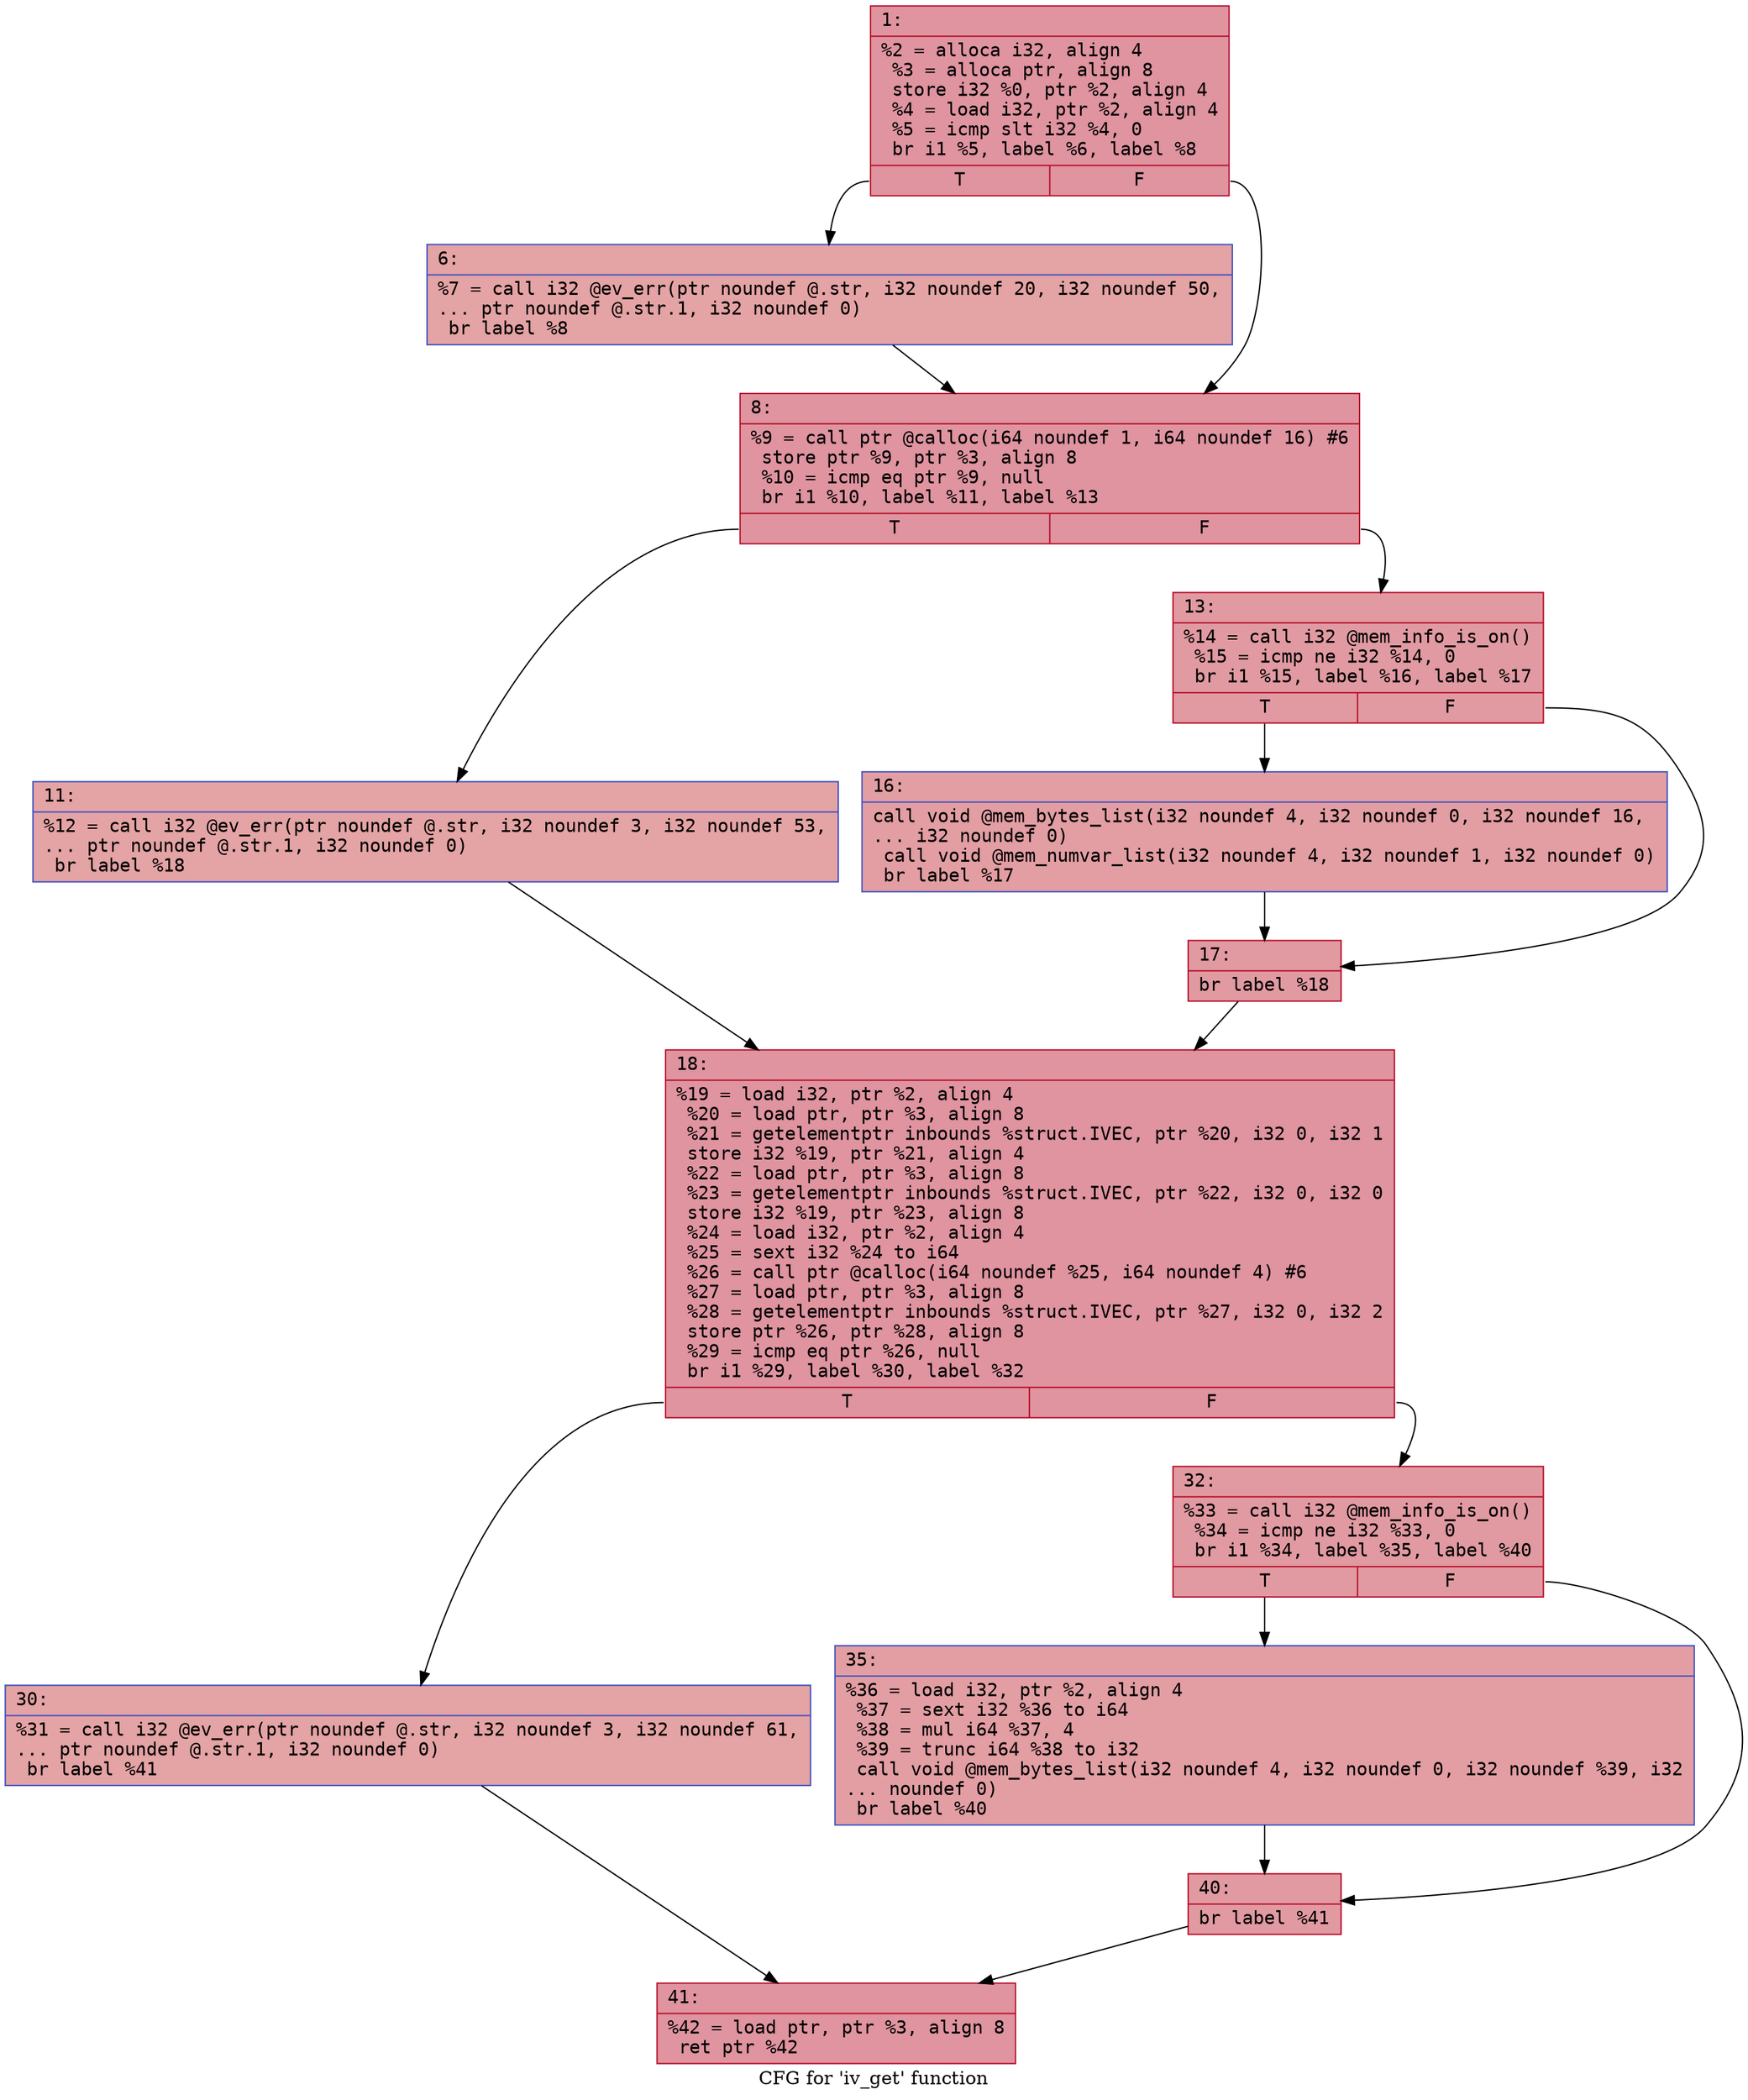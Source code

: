 digraph "CFG for 'iv_get' function" {
	label="CFG for 'iv_get' function";

	Node0x6000037f6080 [shape=record,color="#b70d28ff", style=filled, fillcolor="#b70d2870" fontname="Courier",label="{1:\l|  %2 = alloca i32, align 4\l  %3 = alloca ptr, align 8\l  store i32 %0, ptr %2, align 4\l  %4 = load i32, ptr %2, align 4\l  %5 = icmp slt i32 %4, 0\l  br i1 %5, label %6, label %8\l|{<s0>T|<s1>F}}"];
	Node0x6000037f6080:s0 -> Node0x6000037f60d0[tooltip="1 -> 6\nProbability 37.50%" ];
	Node0x6000037f6080:s1 -> Node0x6000037f6120[tooltip="1 -> 8\nProbability 62.50%" ];
	Node0x6000037f60d0 [shape=record,color="#3d50c3ff", style=filled, fillcolor="#c32e3170" fontname="Courier",label="{6:\l|  %7 = call i32 @ev_err(ptr noundef @.str, i32 noundef 20, i32 noundef 50,\l... ptr noundef @.str.1, i32 noundef 0)\l  br label %8\l}"];
	Node0x6000037f60d0 -> Node0x6000037f6120[tooltip="6 -> 8\nProbability 100.00%" ];
	Node0x6000037f6120 [shape=record,color="#b70d28ff", style=filled, fillcolor="#b70d2870" fontname="Courier",label="{8:\l|  %9 = call ptr @calloc(i64 noundef 1, i64 noundef 16) #6\l  store ptr %9, ptr %3, align 8\l  %10 = icmp eq ptr %9, null\l  br i1 %10, label %11, label %13\l|{<s0>T|<s1>F}}"];
	Node0x6000037f6120:s0 -> Node0x6000037f6170[tooltip="8 -> 11\nProbability 37.50%" ];
	Node0x6000037f6120:s1 -> Node0x6000037f61c0[tooltip="8 -> 13\nProbability 62.50%" ];
	Node0x6000037f6170 [shape=record,color="#3d50c3ff", style=filled, fillcolor="#c32e3170" fontname="Courier",label="{11:\l|  %12 = call i32 @ev_err(ptr noundef @.str, i32 noundef 3, i32 noundef 53,\l... ptr noundef @.str.1, i32 noundef 0)\l  br label %18\l}"];
	Node0x6000037f6170 -> Node0x6000037f62b0[tooltip="11 -> 18\nProbability 100.00%" ];
	Node0x6000037f61c0 [shape=record,color="#b70d28ff", style=filled, fillcolor="#bb1b2c70" fontname="Courier",label="{13:\l|  %14 = call i32 @mem_info_is_on()\l  %15 = icmp ne i32 %14, 0\l  br i1 %15, label %16, label %17\l|{<s0>T|<s1>F}}"];
	Node0x6000037f61c0:s0 -> Node0x6000037f6210[tooltip="13 -> 16\nProbability 62.50%" ];
	Node0x6000037f61c0:s1 -> Node0x6000037f6260[tooltip="13 -> 17\nProbability 37.50%" ];
	Node0x6000037f6210 [shape=record,color="#3d50c3ff", style=filled, fillcolor="#be242e70" fontname="Courier",label="{16:\l|  call void @mem_bytes_list(i32 noundef 4, i32 noundef 0, i32 noundef 16,\l... i32 noundef 0)\l  call void @mem_numvar_list(i32 noundef 4, i32 noundef 1, i32 noundef 0)\l  br label %17\l}"];
	Node0x6000037f6210 -> Node0x6000037f6260[tooltip="16 -> 17\nProbability 100.00%" ];
	Node0x6000037f6260 [shape=record,color="#b70d28ff", style=filled, fillcolor="#bb1b2c70" fontname="Courier",label="{17:\l|  br label %18\l}"];
	Node0x6000037f6260 -> Node0x6000037f62b0[tooltip="17 -> 18\nProbability 100.00%" ];
	Node0x6000037f62b0 [shape=record,color="#b70d28ff", style=filled, fillcolor="#b70d2870" fontname="Courier",label="{18:\l|  %19 = load i32, ptr %2, align 4\l  %20 = load ptr, ptr %3, align 8\l  %21 = getelementptr inbounds %struct.IVEC, ptr %20, i32 0, i32 1\l  store i32 %19, ptr %21, align 4\l  %22 = load ptr, ptr %3, align 8\l  %23 = getelementptr inbounds %struct.IVEC, ptr %22, i32 0, i32 0\l  store i32 %19, ptr %23, align 8\l  %24 = load i32, ptr %2, align 4\l  %25 = sext i32 %24 to i64\l  %26 = call ptr @calloc(i64 noundef %25, i64 noundef 4) #6\l  %27 = load ptr, ptr %3, align 8\l  %28 = getelementptr inbounds %struct.IVEC, ptr %27, i32 0, i32 2\l  store ptr %26, ptr %28, align 8\l  %29 = icmp eq ptr %26, null\l  br i1 %29, label %30, label %32\l|{<s0>T|<s1>F}}"];
	Node0x6000037f62b0:s0 -> Node0x6000037f6300[tooltip="18 -> 30\nProbability 37.50%" ];
	Node0x6000037f62b0:s1 -> Node0x6000037f6350[tooltip="18 -> 32\nProbability 62.50%" ];
	Node0x6000037f6300 [shape=record,color="#3d50c3ff", style=filled, fillcolor="#c32e3170" fontname="Courier",label="{30:\l|  %31 = call i32 @ev_err(ptr noundef @.str, i32 noundef 3, i32 noundef 61,\l... ptr noundef @.str.1, i32 noundef 0)\l  br label %41\l}"];
	Node0x6000037f6300 -> Node0x6000037f6440[tooltip="30 -> 41\nProbability 100.00%" ];
	Node0x6000037f6350 [shape=record,color="#b70d28ff", style=filled, fillcolor="#bb1b2c70" fontname="Courier",label="{32:\l|  %33 = call i32 @mem_info_is_on()\l  %34 = icmp ne i32 %33, 0\l  br i1 %34, label %35, label %40\l|{<s0>T|<s1>F}}"];
	Node0x6000037f6350:s0 -> Node0x6000037f63a0[tooltip="32 -> 35\nProbability 62.50%" ];
	Node0x6000037f6350:s1 -> Node0x6000037f63f0[tooltip="32 -> 40\nProbability 37.50%" ];
	Node0x6000037f63a0 [shape=record,color="#3d50c3ff", style=filled, fillcolor="#be242e70" fontname="Courier",label="{35:\l|  %36 = load i32, ptr %2, align 4\l  %37 = sext i32 %36 to i64\l  %38 = mul i64 %37, 4\l  %39 = trunc i64 %38 to i32\l  call void @mem_bytes_list(i32 noundef 4, i32 noundef 0, i32 noundef %39, i32\l... noundef 0)\l  br label %40\l}"];
	Node0x6000037f63a0 -> Node0x6000037f63f0[tooltip="35 -> 40\nProbability 100.00%" ];
	Node0x6000037f63f0 [shape=record,color="#b70d28ff", style=filled, fillcolor="#bb1b2c70" fontname="Courier",label="{40:\l|  br label %41\l}"];
	Node0x6000037f63f0 -> Node0x6000037f6440[tooltip="40 -> 41\nProbability 100.00%" ];
	Node0x6000037f6440 [shape=record,color="#b70d28ff", style=filled, fillcolor="#b70d2870" fontname="Courier",label="{41:\l|  %42 = load ptr, ptr %3, align 8\l  ret ptr %42\l}"];
}
